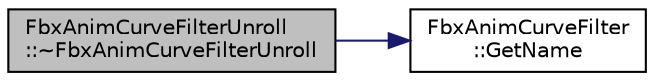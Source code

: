 digraph "FbxAnimCurveFilterUnroll::~FbxAnimCurveFilterUnroll"
{
  edge [fontname="Helvetica",fontsize="10",labelfontname="Helvetica",labelfontsize="10"];
  node [fontname="Helvetica",fontsize="10",shape=record];
  rankdir="LR";
  Node2 [label="FbxAnimCurveFilterUnroll\l::~FbxAnimCurveFilterUnroll",height=0.2,width=0.4,color="black", fillcolor="grey75", style="filled", fontcolor="black"];
  Node2 -> Node3 [color="midnightblue",fontsize="10",style="solid"];
  Node3 [label="FbxAnimCurveFilter\l::GetName",height=0.2,width=0.4,color="black", fillcolor="white", style="filled",URL="$class_fbx_anim_curve_filter.html#abd559d5052fbb072042e59241940a35c"];
}
